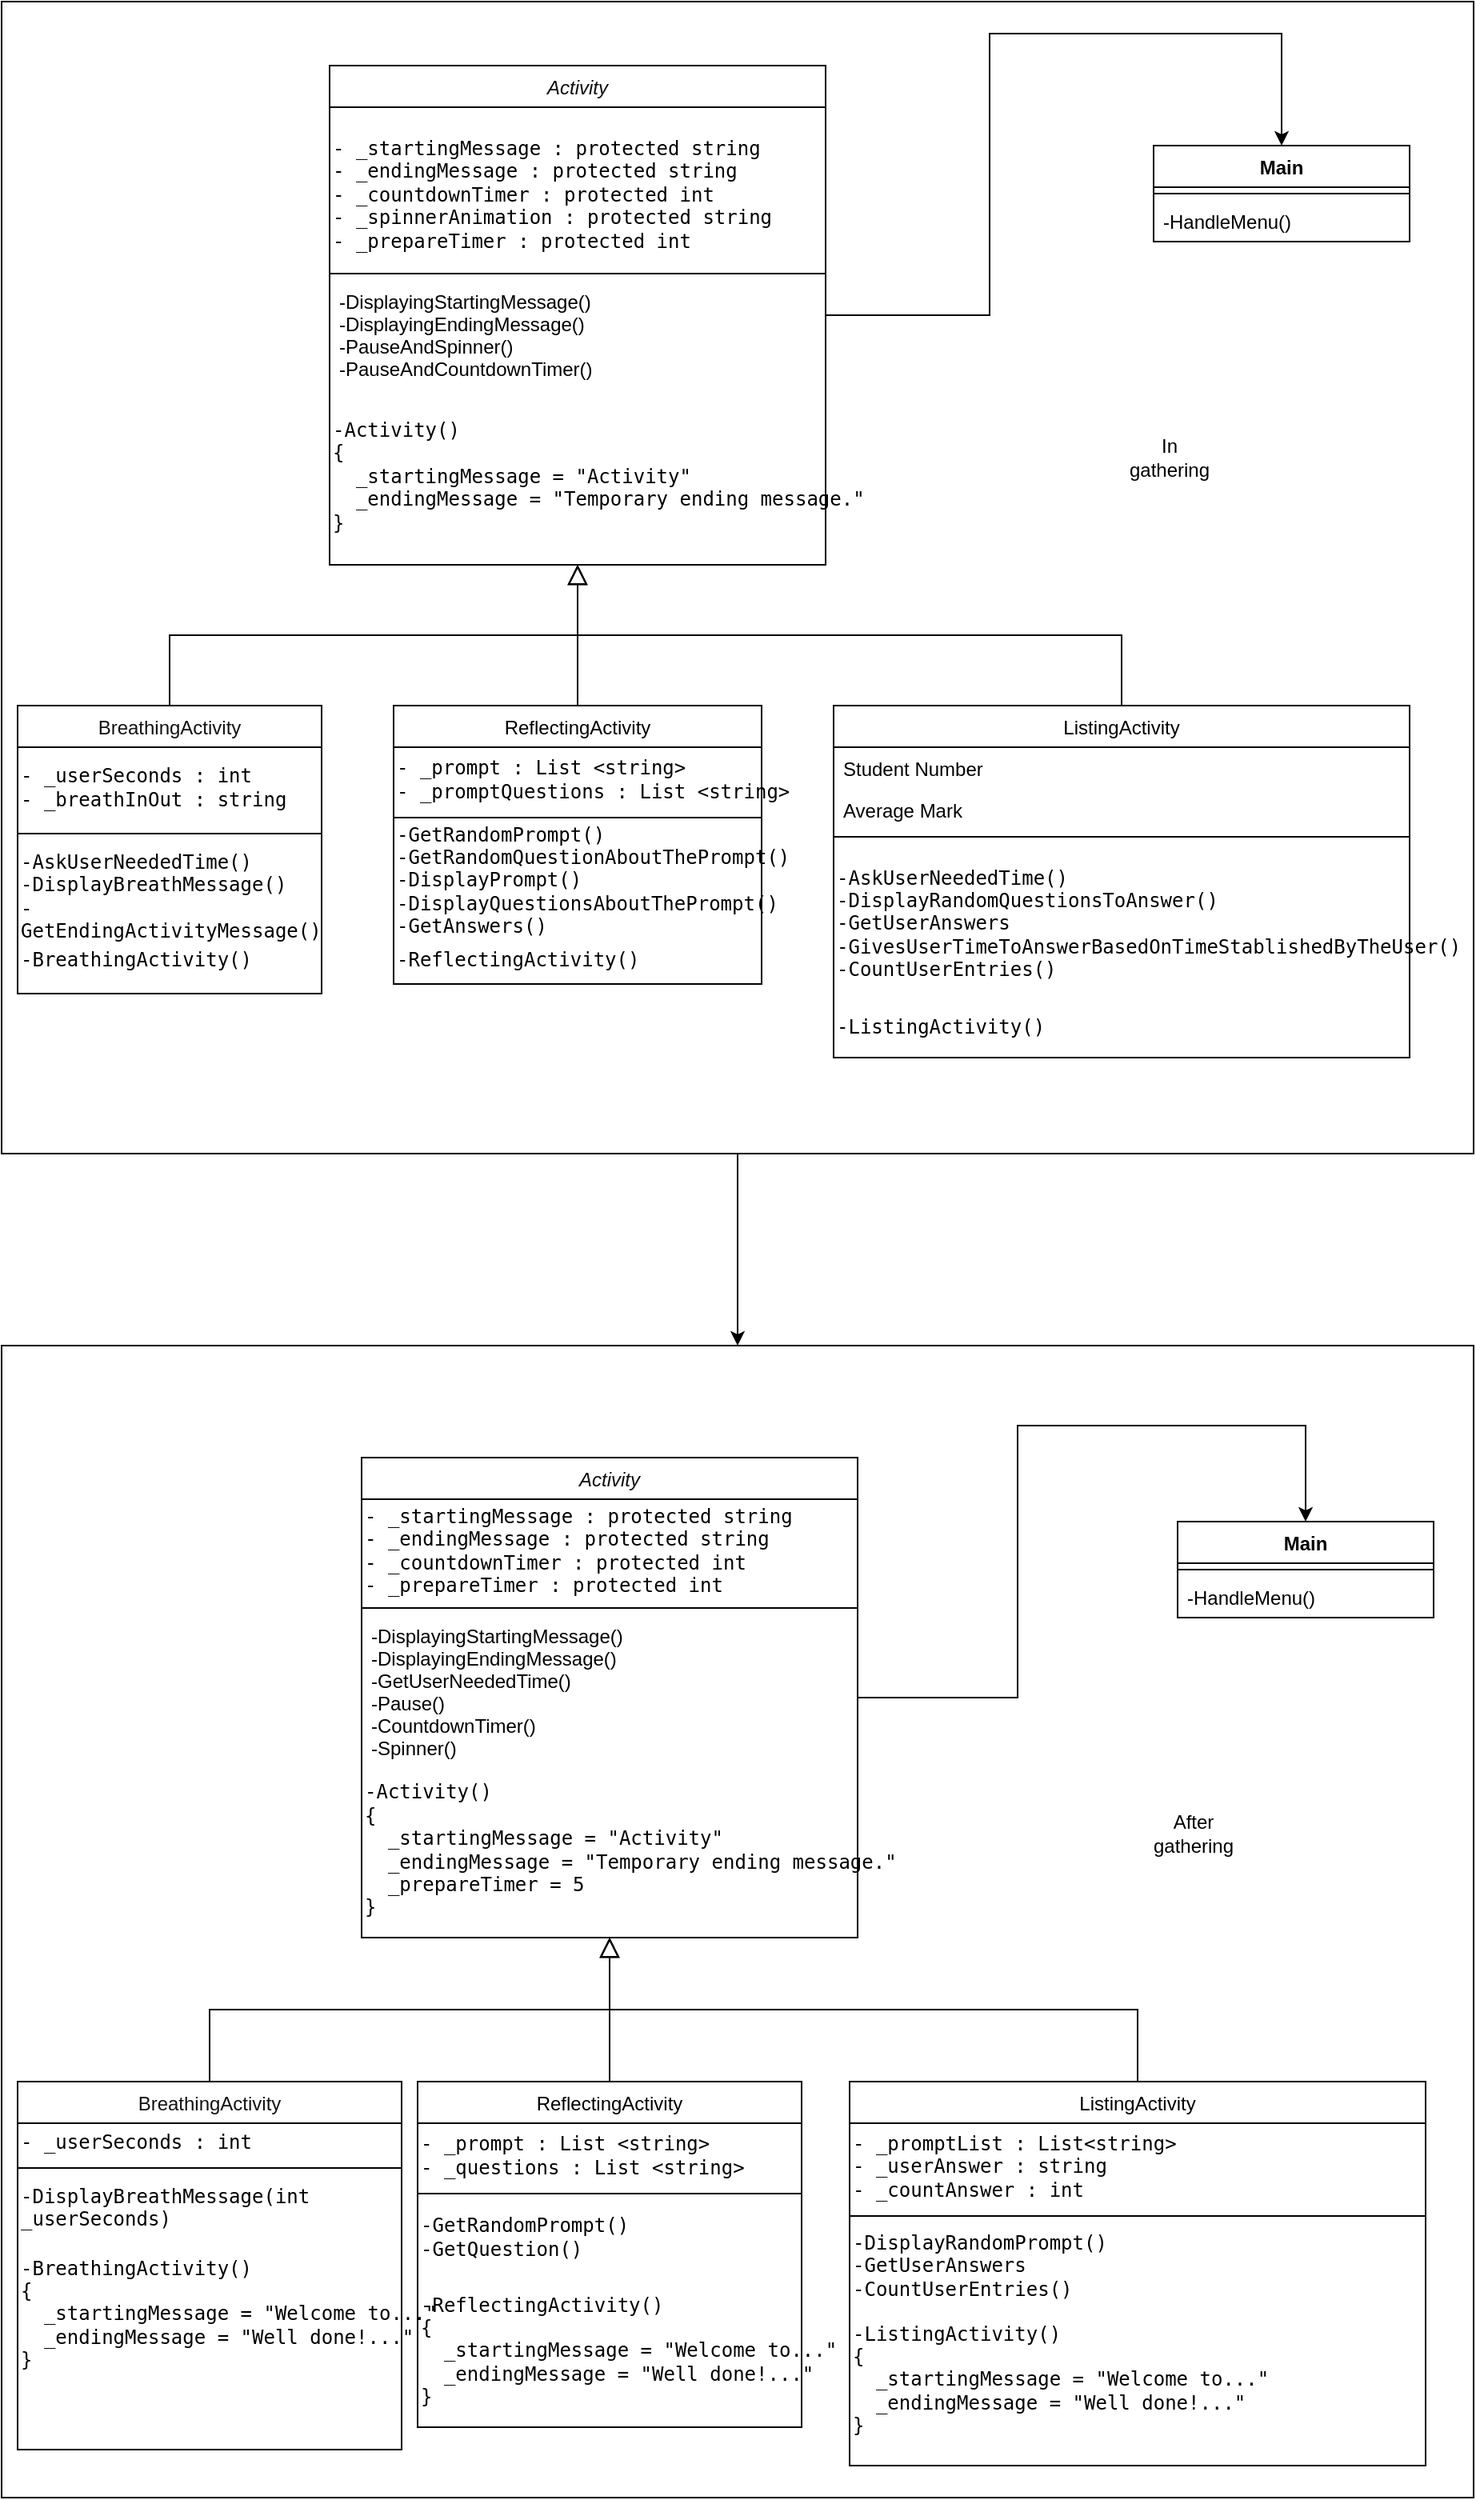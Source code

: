 <mxfile version="20.8.20" type="github">
  <diagram id="C5RBs43oDa-KdzZeNtuy" name="Page-1">
    <mxGraphModel dx="1434" dy="1933" grid="1" gridSize="10" guides="1" tooltips="1" connect="1" arrows="1" fold="1" page="1" pageScale="1" pageWidth="827" pageHeight="1169" math="0" shadow="0">
      <root>
        <mxCell id="WIyWlLk6GJQsqaUBKTNV-0" />
        <mxCell id="WIyWlLk6GJQsqaUBKTNV-1" parent="WIyWlLk6GJQsqaUBKTNV-0" />
        <mxCell id="vblAuWfO58kZHeq2ZTeR-47" style="edgeStyle=orthogonalEdgeStyle;rounded=0;orthogonalLoop=1;jettySize=auto;html=1;entryX=0.5;entryY=0;entryDx=0;entryDy=0;fontColor=#000000;" edge="1" parent="WIyWlLk6GJQsqaUBKTNV-1" source="vblAuWfO58kZHeq2ZTeR-45" target="vblAuWfO58kZHeq2ZTeR-46">
          <mxGeometry relative="1" as="geometry" />
        </mxCell>
        <mxCell id="vblAuWfO58kZHeq2ZTeR-45" value="" style="rounded=0;whiteSpace=wrap;html=1;labelBackgroundColor=#FFFFFF;fontColor=#000000;" vertex="1" parent="WIyWlLk6GJQsqaUBKTNV-1">
          <mxGeometry x="40" y="-80" width="920" height="720" as="geometry" />
        </mxCell>
        <mxCell id="vblAuWfO58kZHeq2ZTeR-42" style="edgeStyle=orthogonalEdgeStyle;rounded=0;orthogonalLoop=1;jettySize=auto;html=1;entryX=0.5;entryY=0;entryDx=0;entryDy=0;fontColor=#000000;" edge="1" parent="WIyWlLk6GJQsqaUBKTNV-1" source="zkfFHV4jXpPFQw0GAbJ--0" target="vblAuWfO58kZHeq2ZTeR-38">
          <mxGeometry relative="1" as="geometry">
            <mxPoint x="740" y="109" as="targetPoint" />
          </mxGeometry>
        </mxCell>
        <mxCell id="zkfFHV4jXpPFQw0GAbJ--0" value="Activity " style="swimlane;fontStyle=2;align=center;verticalAlign=top;childLayout=stackLayout;horizontal=1;startSize=26;horizontalStack=0;resizeParent=1;resizeLast=0;collapsible=1;marginBottom=0;rounded=0;shadow=0;strokeWidth=1;fontColor=#0D0D0D;labelBackgroundColor=none;" parent="WIyWlLk6GJQsqaUBKTNV-1" vertex="1">
          <mxGeometry x="245" y="-40" width="310" height="312" as="geometry">
            <mxRectangle x="230" y="140" width="160" height="26" as="alternateBounds" />
          </mxGeometry>
        </mxCell>
        <mxCell id="vblAuWfO58kZHeq2ZTeR-14" value="&lt;pre style=&quot;font-style: normal; font-variant-ligatures: normal; font-variant-caps: normal; font-weight: 400; letter-spacing: normal; orphans: 2; text-align: start; text-indent: 0px; text-transform: none; widows: 2; word-spacing: 0px; -webkit-text-stroke-width: 0px; text-decoration-thickness: initial; text-decoration-style: initial; text-decoration-color: initial; overflow-wrap: break-word;&quot;&gt;- _startingMessage : protected string&lt;br&gt;- _endingMessage : protected string&lt;br&gt;- _countdownTimer : protected int&lt;br&gt;- _spinnerAnimation : protected string&lt;br&gt;- _prepareTimer : protected int&lt;/pre&gt;" style="text;whiteSpace=wrap;html=1;fontColor=#000000;" vertex="1" parent="zkfFHV4jXpPFQw0GAbJ--0">
          <mxGeometry y="26" width="310" height="100" as="geometry" />
        </mxCell>
        <mxCell id="zkfFHV4jXpPFQw0GAbJ--4" value="" style="line;html=1;strokeWidth=1;align=left;verticalAlign=middle;spacingTop=-1;spacingLeft=3;spacingRight=3;rotatable=0;labelPosition=right;points=[];portConstraint=eastwest;" parent="zkfFHV4jXpPFQw0GAbJ--0" vertex="1">
          <mxGeometry y="126" width="310" height="8" as="geometry" />
        </mxCell>
        <mxCell id="zkfFHV4jXpPFQw0GAbJ--5" value="-DisplayingStartingMessage()&#xa;-DisplayingEndingMessage()&#xa;-PauseAndSpinner()&#xa;-PauseAndCountdownTimer()" style="text;align=left;verticalAlign=top;spacingLeft=4;spacingRight=4;overflow=hidden;rotatable=0;points=[[0,0.5],[1,0.5]];portConstraint=eastwest;" parent="zkfFHV4jXpPFQw0GAbJ--0" vertex="1">
          <mxGeometry y="134" width="310" height="68" as="geometry" />
        </mxCell>
        <mxCell id="vblAuWfO58kZHeq2ZTeR-15" value="&lt;pre style=&quot;font-style: normal; font-variant-ligatures: normal; font-variant-caps: normal; font-weight: 400; letter-spacing: normal; orphans: 2; text-align: start; text-indent: 0px; text-transform: none; widows: 2; word-spacing: 0px; -webkit-text-stroke-width: 0px; text-decoration-thickness: initial; text-decoration-style: initial; text-decoration-color: initial; overflow-wrap: break-word;&quot;&gt;-Activity()&lt;br&gt;{&lt;br&gt;  _startingMessage = &quot;Activity&quot;&lt;br&gt;  _endingMessage = &quot;Temporary ending message.&quot;&lt;br&gt;}&lt;/pre&gt;" style="text;whiteSpace=wrap;html=1;fontColor=#000000;" vertex="1" parent="zkfFHV4jXpPFQw0GAbJ--0">
          <mxGeometry y="202" width="310" height="80" as="geometry" />
        </mxCell>
        <mxCell id="zkfFHV4jXpPFQw0GAbJ--6" value="BreathingActivity " style="swimlane;fontStyle=0;align=center;verticalAlign=top;childLayout=stackLayout;horizontal=1;startSize=26;horizontalStack=0;resizeParent=1;resizeLast=0;collapsible=1;marginBottom=0;rounded=0;shadow=0;strokeWidth=1;fontColor=#121212;labelBackgroundColor=none;" parent="WIyWlLk6GJQsqaUBKTNV-1" vertex="1">
          <mxGeometry x="50" y="360" width="190" height="180" as="geometry">
            <mxRectangle x="130" y="380" width="160" height="26" as="alternateBounds" />
          </mxGeometry>
        </mxCell>
        <mxCell id="vblAuWfO58kZHeq2ZTeR-17" value="&lt;pre style=&quot;font-style: normal; font-variant-ligatures: normal; font-variant-caps: normal; font-weight: 400; letter-spacing: normal; orphans: 2; text-align: start; text-indent: 0px; text-transform: none; widows: 2; word-spacing: 0px; -webkit-text-stroke-width: 0px; text-decoration-thickness: initial; text-decoration-style: initial; text-decoration-color: initial; overflow-wrap: break-word;&quot;&gt;- _userSeconds : int&lt;br&gt;- _breathInOut : string&lt;/pre&gt;" style="text;whiteSpace=wrap;html=1;fontColor=#000000;verticalAlign=middle;" vertex="1" parent="zkfFHV4jXpPFQw0GAbJ--6">
          <mxGeometry y="26" width="190" height="50" as="geometry" />
        </mxCell>
        <mxCell id="zkfFHV4jXpPFQw0GAbJ--9" value="" style="line;html=1;strokeWidth=1;align=left;verticalAlign=middle;spacingTop=-1;spacingLeft=3;spacingRight=3;rotatable=0;labelPosition=right;points=[];portConstraint=eastwest;" parent="zkfFHV4jXpPFQw0GAbJ--6" vertex="1">
          <mxGeometry y="76" width="190" height="8" as="geometry" />
        </mxCell>
        <mxCell id="vblAuWfO58kZHeq2ZTeR-16" value="&lt;font face=&quot;monospace&quot;&gt;&lt;span style=&quot;background-color: initial;&quot;&gt;-AskUserNeededTime()&lt;br&gt;&lt;/span&gt;&lt;span style=&quot;background-color: initial;&quot;&gt;-DisplayBreathMessage()&lt;br&gt;&lt;/span&gt;&lt;span style=&quot;background-color: initial;&quot;&gt;-GetEndingActivityMessage()&lt;br&gt;&lt;/span&gt;&lt;br&gt;&lt;/font&gt;" style="text;whiteSpace=wrap;html=1;fontColor=#000000;" vertex="1" parent="zkfFHV4jXpPFQw0GAbJ--6">
          <mxGeometry y="84" width="190" height="60" as="geometry" />
        </mxCell>
        <mxCell id="vblAuWfO58kZHeq2ZTeR-18" value="&lt;pre style=&quot;font-style: normal; font-variant-ligatures: normal; font-variant-caps: normal; font-weight: 400; letter-spacing: normal; orphans: 2; text-align: start; text-indent: 0px; text-transform: none; widows: 2; word-spacing: 0px; -webkit-text-stroke-width: 0px; text-decoration-thickness: initial; text-decoration-style: initial; text-decoration-color: initial; overflow-wrap: break-word;&quot;&gt;-BreathingActivity()&lt;/pre&gt;" style="text;whiteSpace=wrap;html=1;fontColor=#000000;verticalAlign=middle;" vertex="1" parent="zkfFHV4jXpPFQw0GAbJ--6">
          <mxGeometry y="144" width="190" height="30" as="geometry" />
        </mxCell>
        <mxCell id="zkfFHV4jXpPFQw0GAbJ--12" value="" style="endArrow=block;endSize=10;endFill=0;shadow=0;strokeWidth=1;rounded=0;edgeStyle=elbowEdgeStyle;elbow=vertical;entryX=0.5;entryY=1;entryDx=0;entryDy=0;" parent="WIyWlLk6GJQsqaUBKTNV-1" source="zkfFHV4jXpPFQw0GAbJ--6" target="zkfFHV4jXpPFQw0GAbJ--0" edge="1">
          <mxGeometry width="160" relative="1" as="geometry">
            <mxPoint x="200" y="203" as="sourcePoint" />
            <mxPoint x="300" y="280" as="targetPoint" />
          </mxGeometry>
        </mxCell>
        <mxCell id="vblAuWfO58kZHeq2ZTeR-0" value="ReflectingActivity " style="swimlane;fontStyle=0;align=center;verticalAlign=top;childLayout=stackLayout;horizontal=1;startSize=26;horizontalStack=0;resizeParent=1;resizeLast=0;collapsible=1;marginBottom=0;rounded=0;shadow=0;strokeWidth=1;" vertex="1" parent="WIyWlLk6GJQsqaUBKTNV-1">
          <mxGeometry x="285" y="360" width="230" height="174" as="geometry">
            <mxRectangle x="130" y="380" width="160" height="26" as="alternateBounds" />
          </mxGeometry>
        </mxCell>
        <mxCell id="vblAuWfO58kZHeq2ZTeR-20" value="&lt;pre style=&quot;font-style: normal; font-variant-ligatures: normal; font-variant-caps: normal; font-weight: 400; letter-spacing: normal; orphans: 2; text-align: start; text-indent: 0px; text-transform: none; widows: 2; word-spacing: 0px; -webkit-text-stroke-width: 0px; text-decoration-thickness: initial; text-decoration-style: initial; text-decoration-color: initial; overflow-wrap: break-word;&quot;&gt;- _prompt : List &amp;lt;string&amp;gt;&lt;br&gt;- _promptQuestions : List &amp;lt;string&amp;gt;&lt;/pre&gt;" style="text;whiteSpace=wrap;html=1;fontColor=#000000;verticalAlign=middle;" vertex="1" parent="vblAuWfO58kZHeq2ZTeR-0">
          <mxGeometry y="26" width="230" height="40" as="geometry" />
        </mxCell>
        <mxCell id="vblAuWfO58kZHeq2ZTeR-3" value="" style="line;html=1;strokeWidth=1;align=left;verticalAlign=middle;spacingTop=-1;spacingLeft=3;spacingRight=3;rotatable=0;labelPosition=right;points=[];portConstraint=eastwest;" vertex="1" parent="vblAuWfO58kZHeq2ZTeR-0">
          <mxGeometry y="66" width="230" height="8" as="geometry" />
        </mxCell>
        <mxCell id="vblAuWfO58kZHeq2ZTeR-19" value="&lt;pre style=&quot;font-style: normal; font-variant-ligatures: normal; font-variant-caps: normal; font-weight: 400; letter-spacing: normal; orphans: 2; text-align: start; text-indent: 0px; text-transform: none; widows: 2; word-spacing: 0px; -webkit-text-stroke-width: 0px; text-decoration-thickness: initial; text-decoration-style: initial; text-decoration-color: initial; overflow-wrap: break-word;&quot;&gt;-GetRandomPrompt()&lt;br&gt;-GetRandomQuestionAboutThePrompt()&lt;br&gt;-DisplayPrompt()&lt;br&gt;-DisplayQuestionsAboutThePrompt()&lt;br&gt;-GetAnswers()&lt;/pre&gt;" style="text;whiteSpace=wrap;html=1;fontColor=#000000;verticalAlign=middle;" vertex="1" parent="vblAuWfO58kZHeq2ZTeR-0">
          <mxGeometry y="74" width="230" height="70" as="geometry" />
        </mxCell>
        <mxCell id="vblAuWfO58kZHeq2ZTeR-21" value="&lt;pre style=&quot;font-style: normal; font-variant-ligatures: normal; font-variant-caps: normal; font-weight: 400; letter-spacing: normal; orphans: 2; text-align: start; text-indent: 0px; text-transform: none; widows: 2; word-spacing: 0px; -webkit-text-stroke-width: 0px; text-decoration-thickness: initial; text-decoration-style: initial; text-decoration-color: initial; overflow-wrap: break-word;&quot;&gt;-ReflectingActivity()&lt;/pre&gt;" style="text;whiteSpace=wrap;html=1;fontColor=#000000;verticalAlign=middle;" vertex="1" parent="vblAuWfO58kZHeq2ZTeR-0">
          <mxGeometry y="144" width="230" height="30" as="geometry" />
        </mxCell>
        <mxCell id="vblAuWfO58kZHeq2ZTeR-6" value="" style="endArrow=block;endSize=10;endFill=0;shadow=0;strokeWidth=1;rounded=0;edgeStyle=elbowEdgeStyle;elbow=vertical;entryX=0.5;entryY=1;entryDx=0;entryDy=0;" edge="1" parent="WIyWlLk6GJQsqaUBKTNV-1" source="vblAuWfO58kZHeq2ZTeR-0" target="zkfFHV4jXpPFQw0GAbJ--0">
          <mxGeometry width="160" relative="1" as="geometry">
            <mxPoint x="400" y="203" as="sourcePoint" />
            <mxPoint x="340" y="270" as="targetPoint" />
          </mxGeometry>
        </mxCell>
        <mxCell id="vblAuWfO58kZHeq2ZTeR-7" value="ListingActivity " style="swimlane;fontStyle=0;align=center;verticalAlign=top;childLayout=stackLayout;horizontal=1;startSize=26;horizontalStack=0;resizeParent=1;resizeLast=0;collapsible=1;marginBottom=0;rounded=0;shadow=0;strokeWidth=1;" vertex="1" parent="WIyWlLk6GJQsqaUBKTNV-1">
          <mxGeometry x="560" y="360" width="360" height="220" as="geometry">
            <mxRectangle x="130" y="380" width="160" height="26" as="alternateBounds" />
          </mxGeometry>
        </mxCell>
        <mxCell id="vblAuWfO58kZHeq2ZTeR-8" value="Student Number" style="text;align=left;verticalAlign=top;spacingLeft=4;spacingRight=4;overflow=hidden;rotatable=0;points=[[0,0.5],[1,0.5]];portConstraint=eastwest;" vertex="1" parent="vblAuWfO58kZHeq2ZTeR-7">
          <mxGeometry y="26" width="360" height="26" as="geometry" />
        </mxCell>
        <mxCell id="vblAuWfO58kZHeq2ZTeR-9" value="Average Mark" style="text;align=left;verticalAlign=top;spacingLeft=4;spacingRight=4;overflow=hidden;rotatable=0;points=[[0,0.5],[1,0.5]];portConstraint=eastwest;rounded=0;shadow=0;html=0;" vertex="1" parent="vblAuWfO58kZHeq2ZTeR-7">
          <mxGeometry y="52" width="360" height="26" as="geometry" />
        </mxCell>
        <mxCell id="vblAuWfO58kZHeq2ZTeR-10" value="" style="line;html=1;strokeWidth=1;align=left;verticalAlign=middle;spacingTop=-1;spacingLeft=3;spacingRight=3;rotatable=0;labelPosition=right;points=[];portConstraint=eastwest;" vertex="1" parent="vblAuWfO58kZHeq2ZTeR-7">
          <mxGeometry y="78" width="360" height="8" as="geometry" />
        </mxCell>
        <mxCell id="vblAuWfO58kZHeq2ZTeR-22" value="&lt;pre style=&quot;font-style: normal; font-variant-ligatures: normal; font-variant-caps: normal; font-weight: 400; letter-spacing: normal; orphans: 2; text-align: start; text-indent: 0px; text-transform: none; widows: 2; word-spacing: 0px; -webkit-text-stroke-width: 0px; text-decoration-thickness: initial; text-decoration-style: initial; text-decoration-color: initial; overflow-wrap: break-word;&quot;&gt;-AskUserNeededTime()&lt;br&gt;-DisplayRandomQuestionsToAnswer()&lt;br&gt;-GetUserAnswers&lt;br&gt;-GivesUserTimeToAnswerBasedOnTimeStablishedByTheUser()&lt;br&gt;-CountUserEntries()&lt;/pre&gt;" style="text;whiteSpace=wrap;html=1;fontColor=#000000;verticalAlign=middle;" vertex="1" parent="vblAuWfO58kZHeq2ZTeR-7">
          <mxGeometry y="86" width="360" height="100" as="geometry" />
        </mxCell>
        <mxCell id="vblAuWfO58kZHeq2ZTeR-23" value="&lt;pre style=&quot;font-style: normal; font-variant-ligatures: normal; font-variant-caps: normal; font-weight: 400; letter-spacing: normal; orphans: 2; text-align: start; text-indent: 0px; text-transform: none; widows: 2; word-spacing: 0px; -webkit-text-stroke-width: 0px; text-decoration-thickness: initial; text-decoration-style: initial; text-decoration-color: initial; overflow-wrap: break-word;&quot;&gt;-ListingActivity()&lt;/pre&gt;" style="text;whiteSpace=wrap;html=1;fontColor=#000000;verticalAlign=middle;" vertex="1" parent="vblAuWfO58kZHeq2ZTeR-7">
          <mxGeometry y="186" width="360" height="30" as="geometry" />
        </mxCell>
        <mxCell id="vblAuWfO58kZHeq2ZTeR-13" value="" style="endArrow=block;endSize=10;endFill=0;shadow=0;strokeWidth=1;rounded=0;edgeStyle=elbowEdgeStyle;elbow=vertical;entryX=0.5;entryY=1;entryDx=0;entryDy=0;" edge="1" parent="WIyWlLk6GJQsqaUBKTNV-1" source="vblAuWfO58kZHeq2ZTeR-7" target="zkfFHV4jXpPFQw0GAbJ--0">
          <mxGeometry width="160" relative="1" as="geometry">
            <mxPoint x="600" y="203" as="sourcePoint" />
            <mxPoint x="350" y="280" as="targetPoint" />
          </mxGeometry>
        </mxCell>
        <mxCell id="vblAuWfO58kZHeq2ZTeR-38" value="Main" style="swimlane;fontStyle=1;align=center;verticalAlign=top;childLayout=stackLayout;horizontal=1;startSize=26;horizontalStack=0;resizeParent=1;resizeParentMax=0;resizeLast=0;collapsible=1;marginBottom=0;labelBackgroundColor=none;fontColor=#000000;" vertex="1" parent="WIyWlLk6GJQsqaUBKTNV-1">
          <mxGeometry x="760" y="10" width="160" height="60" as="geometry" />
        </mxCell>
        <mxCell id="vblAuWfO58kZHeq2ZTeR-40" value="" style="line;strokeWidth=1;fillColor=none;align=left;verticalAlign=middle;spacingTop=-1;spacingLeft=3;spacingRight=3;rotatable=0;labelPosition=right;points=[];portConstraint=eastwest;strokeColor=inherit;labelBackgroundColor=none;fontColor=#000000;" vertex="1" parent="vblAuWfO58kZHeq2ZTeR-38">
          <mxGeometry y="26" width="160" height="8" as="geometry" />
        </mxCell>
        <mxCell id="vblAuWfO58kZHeq2ZTeR-41" value="-HandleMenu()" style="text;strokeColor=none;fillColor=none;align=left;verticalAlign=top;spacingLeft=4;spacingRight=4;overflow=hidden;rotatable=0;points=[[0,0.5],[1,0.5]];portConstraint=eastwest;fontColor=#000000;" vertex="1" parent="vblAuWfO58kZHeq2ZTeR-38">
          <mxGeometry y="34" width="160" height="26" as="geometry" />
        </mxCell>
        <mxCell id="vblAuWfO58kZHeq2ZTeR-46" value="" style="rounded=0;whiteSpace=wrap;html=1;labelBackgroundColor=#FFFFFF;fontColor=#000000;" vertex="1" parent="WIyWlLk6GJQsqaUBKTNV-1">
          <mxGeometry x="40" y="760" width="920" height="720" as="geometry" />
        </mxCell>
        <mxCell id="vblAuWfO58kZHeq2ZTeR-49" value="In gathering" style="text;strokeColor=none;align=center;fillColor=none;html=1;verticalAlign=middle;whiteSpace=wrap;rounded=0;fontColor=#000000;" vertex="1" parent="WIyWlLk6GJQsqaUBKTNV-1">
          <mxGeometry x="740" y="190" width="60" height="30" as="geometry" />
        </mxCell>
        <mxCell id="vblAuWfO58kZHeq2ZTeR-81" style="edgeStyle=orthogonalEdgeStyle;rounded=0;orthogonalLoop=1;jettySize=auto;html=1;entryX=0.5;entryY=0;entryDx=0;entryDy=0;fontColor=#000000;" edge="1" parent="WIyWlLk6GJQsqaUBKTNV-1" source="vblAuWfO58kZHeq2ZTeR-82" target="vblAuWfO58kZHeq2ZTeR-106">
          <mxGeometry relative="1" as="geometry">
            <mxPoint x="755" y="969" as="targetPoint" />
          </mxGeometry>
        </mxCell>
        <mxCell id="vblAuWfO58kZHeq2ZTeR-82" value="Activity " style="swimlane;fontStyle=2;align=center;verticalAlign=top;childLayout=stackLayout;horizontal=1;startSize=26;horizontalStack=0;resizeParent=1;resizeLast=0;collapsible=1;marginBottom=0;rounded=0;shadow=0;strokeWidth=1;fontColor=#0D0D0D;labelBackgroundColor=none;" vertex="1" parent="WIyWlLk6GJQsqaUBKTNV-1">
          <mxGeometry x="265" y="830" width="310" height="300" as="geometry">
            <mxRectangle x="230" y="140" width="160" height="26" as="alternateBounds" />
          </mxGeometry>
        </mxCell>
        <mxCell id="vblAuWfO58kZHeq2ZTeR-83" value="&lt;pre style=&quot;font-style: normal; font-variant-ligatures: normal; font-variant-caps: normal; font-weight: 400; letter-spacing: normal; orphans: 2; text-align: start; text-indent: 0px; text-transform: none; widows: 2; word-spacing: 0px; -webkit-text-stroke-width: 0px; text-decoration-thickness: initial; text-decoration-style: initial; text-decoration-color: initial; overflow-wrap: break-word;&quot;&gt;- _startingMessage : protected string&lt;br&gt;- _endingMessage : protected string&lt;br&gt;- _countdownTimer : protected int&lt;br&gt;- _prepareTimer : protected int &lt;/pre&gt;" style="text;whiteSpace=wrap;html=1;fontColor=#000000;verticalAlign=middle;" vertex="1" parent="vblAuWfO58kZHeq2ZTeR-82">
          <mxGeometry y="26" width="310" height="64" as="geometry" />
        </mxCell>
        <mxCell id="vblAuWfO58kZHeq2ZTeR-84" value="" style="line;html=1;strokeWidth=1;align=left;verticalAlign=middle;spacingTop=-1;spacingLeft=3;spacingRight=3;rotatable=0;labelPosition=right;points=[];portConstraint=eastwest;" vertex="1" parent="vblAuWfO58kZHeq2ZTeR-82">
          <mxGeometry y="90" width="310" height="8" as="geometry" />
        </mxCell>
        <mxCell id="vblAuWfO58kZHeq2ZTeR-85" value="-DisplayingStartingMessage()&#xa;-DisplayingEndingMessage()&#xa;-GetUserNeededTime()&#xa;-Pause()&#xa;-CountdownTimer()&#xa;-Spinner()" style="text;align=left;verticalAlign=top;spacingLeft=4;spacingRight=4;overflow=hidden;rotatable=0;points=[[0,0.5],[1,0.5]];portConstraint=eastwest;" vertex="1" parent="vblAuWfO58kZHeq2ZTeR-82">
          <mxGeometry y="98" width="310" height="92" as="geometry" />
        </mxCell>
        <mxCell id="vblAuWfO58kZHeq2ZTeR-86" value="&lt;pre style=&quot;font-style: normal; font-variant-ligatures: normal; font-variant-caps: normal; font-weight: 400; letter-spacing: normal; orphans: 2; text-align: start; text-indent: 0px; text-transform: none; widows: 2; word-spacing: 0px; -webkit-text-stroke-width: 0px; text-decoration-thickness: initial; text-decoration-style: initial; text-decoration-color: initial; overflow-wrap: break-word;&quot;&gt;&lt;span style=&quot;background-color: initial; white-space: normal;&quot;&gt;-Activity()&lt;br&gt;&lt;/span&gt;{&lt;br/&gt;  _startingMessage = &quot;Activity&quot;&lt;br/&gt;  _endingMessage = &quot;Temporary ending message.&quot;&lt;br/&gt;  _prepareTimer = 5&lt;br/&gt;}&lt;/pre&gt;" style="text;whiteSpace=wrap;html=1;fontColor=#000000;verticalAlign=middle;" vertex="1" parent="vblAuWfO58kZHeq2ZTeR-82">
          <mxGeometry y="190" width="310" height="110" as="geometry" />
        </mxCell>
        <mxCell id="vblAuWfO58kZHeq2ZTeR-87" value="BreathingActivity " style="swimlane;fontStyle=0;align=center;verticalAlign=top;childLayout=stackLayout;horizontal=1;startSize=26;horizontalStack=0;resizeParent=1;resizeLast=0;collapsible=1;marginBottom=0;rounded=0;shadow=0;strokeWidth=1;fontColor=#121212;labelBackgroundColor=none;" vertex="1" parent="WIyWlLk6GJQsqaUBKTNV-1">
          <mxGeometry x="50" y="1220" width="240" height="230" as="geometry">
            <mxRectangle x="130" y="380" width="160" height="26" as="alternateBounds" />
          </mxGeometry>
        </mxCell>
        <mxCell id="vblAuWfO58kZHeq2ZTeR-88" value="&lt;pre style=&quot;font-style: normal; font-variant-ligatures: normal; font-variant-caps: normal; font-weight: 400; letter-spacing: normal; orphans: 2; text-align: start; text-indent: 0px; text-transform: none; widows: 2; word-spacing: 0px; -webkit-text-stroke-width: 0px; text-decoration-thickness: initial; text-decoration-style: initial; text-decoration-color: initial; overflow-wrap: break-word;&quot;&gt;- _userSeconds : int&lt;br&gt;&lt;/pre&gt;" style="text;whiteSpace=wrap;html=1;fontColor=#000000;verticalAlign=middle;" vertex="1" parent="vblAuWfO58kZHeq2ZTeR-87">
          <mxGeometry y="26" width="240" height="24" as="geometry" />
        </mxCell>
        <mxCell id="vblAuWfO58kZHeq2ZTeR-89" value="" style="line;html=1;strokeWidth=1;align=left;verticalAlign=middle;spacingTop=-1;spacingLeft=3;spacingRight=3;rotatable=0;labelPosition=right;points=[];portConstraint=eastwest;" vertex="1" parent="vblAuWfO58kZHeq2ZTeR-87">
          <mxGeometry y="50" width="240" height="8" as="geometry" />
        </mxCell>
        <mxCell id="vblAuWfO58kZHeq2ZTeR-90" value="&lt;font face=&quot;monospace&quot;&gt;&lt;span style=&quot;background-color: initial;&quot;&gt;-DisplayBreathMessage(int _userSeconds)&lt;br&gt;&lt;/span&gt;&lt;br&gt;&lt;/font&gt;" style="text;whiteSpace=wrap;html=1;fontColor=#000000;" vertex="1" parent="vblAuWfO58kZHeq2ZTeR-87">
          <mxGeometry y="58" width="240" height="42" as="geometry" />
        </mxCell>
        <mxCell id="vblAuWfO58kZHeq2ZTeR-91" value="&lt;pre style=&quot;font-style: normal; font-variant-ligatures: normal; font-variant-caps: normal; font-weight: 400; letter-spacing: normal; orphans: 2; text-align: start; text-indent: 0px; text-transform: none; widows: 2; word-spacing: 0px; -webkit-text-stroke-width: 0px; text-decoration-thickness: initial; text-decoration-style: initial; text-decoration-color: initial; overflow-wrap: break-word;&quot;&gt;-BreathingActivity()&lt;br&gt;{&lt;br/&gt;  _startingMessage = &quot;Welcome to...&quot;&lt;br/&gt;  _endingMessage = &quot;Well done!...&quot;&lt;br/&gt;}&lt;/pre&gt;" style="text;whiteSpace=wrap;html=1;fontColor=#000000;verticalAlign=middle;" vertex="1" parent="vblAuWfO58kZHeq2ZTeR-87">
          <mxGeometry y="100" width="240" height="90" as="geometry" />
        </mxCell>
        <mxCell id="vblAuWfO58kZHeq2ZTeR-92" value="" style="endArrow=block;endSize=10;endFill=0;shadow=0;strokeWidth=1;rounded=0;edgeStyle=elbowEdgeStyle;elbow=vertical;entryX=0.5;entryY=1;entryDx=0;entryDy=0;" edge="1" parent="WIyWlLk6GJQsqaUBKTNV-1" source="vblAuWfO58kZHeq2ZTeR-87" target="vblAuWfO58kZHeq2ZTeR-82">
          <mxGeometry width="160" relative="1" as="geometry">
            <mxPoint x="215" y="1063" as="sourcePoint" />
            <mxPoint x="315" y="1140" as="targetPoint" />
          </mxGeometry>
        </mxCell>
        <mxCell id="vblAuWfO58kZHeq2ZTeR-93" value="ReflectingActivity " style="swimlane;fontStyle=0;align=center;verticalAlign=top;childLayout=stackLayout;horizontal=1;startSize=26;horizontalStack=0;resizeParent=1;resizeLast=0;collapsible=1;marginBottom=0;rounded=0;shadow=0;strokeWidth=1;" vertex="1" parent="WIyWlLk6GJQsqaUBKTNV-1">
          <mxGeometry x="300" y="1220" width="240" height="216" as="geometry">
            <mxRectangle x="130" y="380" width="160" height="26" as="alternateBounds" />
          </mxGeometry>
        </mxCell>
        <mxCell id="vblAuWfO58kZHeq2ZTeR-94" value="&lt;pre style=&quot;font-style: normal; font-variant-ligatures: normal; font-variant-caps: normal; font-weight: 400; letter-spacing: normal; orphans: 2; text-align: start; text-indent: 0px; text-transform: none; widows: 2; word-spacing: 0px; -webkit-text-stroke-width: 0px; text-decoration-thickness: initial; text-decoration-style: initial; text-decoration-color: initial; overflow-wrap: break-word;&quot;&gt;- _prompt : List &amp;lt;string&amp;gt;&lt;br&gt;- _questions : List &amp;lt;string&amp;gt;&lt;/pre&gt;" style="text;whiteSpace=wrap;html=1;fontColor=#000000;verticalAlign=middle;" vertex="1" parent="vblAuWfO58kZHeq2ZTeR-93">
          <mxGeometry y="26" width="240" height="40" as="geometry" />
        </mxCell>
        <mxCell id="vblAuWfO58kZHeq2ZTeR-95" value="" style="line;html=1;strokeWidth=1;align=left;verticalAlign=middle;spacingTop=-1;spacingLeft=3;spacingRight=3;rotatable=0;labelPosition=right;points=[];portConstraint=eastwest;" vertex="1" parent="vblAuWfO58kZHeq2ZTeR-93">
          <mxGeometry y="66" width="240" height="8" as="geometry" />
        </mxCell>
        <mxCell id="vblAuWfO58kZHeq2ZTeR-96" value="&lt;pre style=&quot;font-style: normal; font-variant-ligatures: normal; font-variant-caps: normal; font-weight: 400; letter-spacing: normal; orphans: 2; text-align: start; text-indent: 0px; text-transform: none; widows: 2; word-spacing: 0px; -webkit-text-stroke-width: 0px; text-decoration-thickness: initial; text-decoration-style: initial; text-decoration-color: initial; overflow-wrap: break-word;&quot;&gt;-GetRandomPrompt()&lt;br&gt;-GetQuestion()&lt;br&gt;&lt;/pre&gt;" style="text;whiteSpace=wrap;html=1;fontColor=#000000;verticalAlign=middle;" vertex="1" parent="vblAuWfO58kZHeq2ZTeR-93">
          <mxGeometry y="74" width="240" height="46" as="geometry" />
        </mxCell>
        <mxCell id="vblAuWfO58kZHeq2ZTeR-97" value="&lt;pre style=&quot;font-style: normal; font-variant-ligatures: normal; font-variant-caps: normal; font-weight: 400; letter-spacing: normal; orphans: 2; text-align: start; text-indent: 0px; text-transform: none; widows: 2; word-spacing: 0px; -webkit-text-stroke-width: 0px; text-decoration-thickness: initial; text-decoration-style: initial; text-decoration-color: initial; overflow-wrap: break-word;&quot;&gt;-ReflectingActivity()&lt;br&gt;{&lt;br/&gt;  _startingMessage = &quot;Welcome to...&quot;&lt;br/&gt;  _endingMessage = &quot;Well done!...&quot;&lt;br&gt;}&lt;/pre&gt;" style="text;whiteSpace=wrap;html=1;fontColor=#000000;verticalAlign=middle;" vertex="1" parent="vblAuWfO58kZHeq2ZTeR-93">
          <mxGeometry y="120" width="240" height="96" as="geometry" />
        </mxCell>
        <mxCell id="vblAuWfO58kZHeq2ZTeR-98" value="" style="endArrow=block;endSize=10;endFill=0;shadow=0;strokeWidth=1;rounded=0;edgeStyle=elbowEdgeStyle;elbow=vertical;entryX=0.5;entryY=1;entryDx=0;entryDy=0;" edge="1" parent="WIyWlLk6GJQsqaUBKTNV-1" source="vblAuWfO58kZHeq2ZTeR-93" target="vblAuWfO58kZHeq2ZTeR-82">
          <mxGeometry width="160" relative="1" as="geometry">
            <mxPoint x="415" y="1063" as="sourcePoint" />
            <mxPoint x="355" y="1130" as="targetPoint" />
          </mxGeometry>
        </mxCell>
        <mxCell id="vblAuWfO58kZHeq2ZTeR-99" value="ListingActivity " style="swimlane;fontStyle=0;align=center;verticalAlign=top;childLayout=stackLayout;horizontal=1;startSize=26;horizontalStack=0;resizeParent=1;resizeLast=0;collapsible=1;marginBottom=0;rounded=0;shadow=0;strokeWidth=1;" vertex="1" parent="WIyWlLk6GJQsqaUBKTNV-1">
          <mxGeometry x="570" y="1220" width="360" height="240" as="geometry">
            <mxRectangle x="130" y="380" width="160" height="26" as="alternateBounds" />
          </mxGeometry>
        </mxCell>
        <mxCell id="vblAuWfO58kZHeq2ZTeR-111" value="&lt;pre style=&quot;font-style: normal; font-variant-ligatures: normal; font-variant-caps: normal; font-weight: 400; letter-spacing: normal; orphans: 2; text-align: start; text-indent: 0px; text-transform: none; widows: 2; word-spacing: 0px; -webkit-text-stroke-width: 0px; text-decoration-thickness: initial; text-decoration-style: initial; text-decoration-color: initial; overflow-wrap: break-word;&quot;&gt;- _promptList : List&amp;lt;string&amp;gt;&lt;br&gt;- _userAnswer : string&lt;br&gt;- _countAnswer : int&lt;/pre&gt;" style="text;whiteSpace=wrap;html=1;fontColor=#000000;verticalAlign=middle;" vertex="1" parent="vblAuWfO58kZHeq2ZTeR-99">
          <mxGeometry y="26" width="360" height="54" as="geometry" />
        </mxCell>
        <mxCell id="vblAuWfO58kZHeq2ZTeR-102" value="" style="line;html=1;strokeWidth=1;align=left;verticalAlign=middle;spacingTop=-1;spacingLeft=3;spacingRight=3;rotatable=0;labelPosition=right;points=[];portConstraint=eastwest;" vertex="1" parent="vblAuWfO58kZHeq2ZTeR-99">
          <mxGeometry y="80" width="360" height="8" as="geometry" />
        </mxCell>
        <mxCell id="vblAuWfO58kZHeq2ZTeR-103" value="&lt;pre style=&quot;font-style: normal; font-variant-ligatures: normal; font-variant-caps: normal; font-weight: 400; letter-spacing: normal; orphans: 2; text-align: start; text-indent: 0px; text-transform: none; widows: 2; word-spacing: 0px; -webkit-text-stroke-width: 0px; text-decoration-thickness: initial; text-decoration-style: initial; text-decoration-color: initial; overflow-wrap: break-word;&quot;&gt;-DisplayRandomPrompt()&lt;br&gt;-GetUserAnswers&lt;br&gt;-CountUserEntries()&lt;/pre&gt;" style="text;whiteSpace=wrap;html=1;fontColor=#000000;verticalAlign=middle;" vertex="1" parent="vblAuWfO58kZHeq2ZTeR-99">
          <mxGeometry y="88" width="360" height="54" as="geometry" />
        </mxCell>
        <mxCell id="vblAuWfO58kZHeq2ZTeR-104" value="&lt;pre style=&quot;font-style: normal; font-variant-ligatures: normal; font-variant-caps: normal; font-weight: 400; letter-spacing: normal; orphans: 2; text-align: start; text-indent: 0px; text-transform: none; widows: 2; word-spacing: 0px; -webkit-text-stroke-width: 0px; text-decoration-thickness: initial; text-decoration-style: initial; text-decoration-color: initial; overflow-wrap: break-word;&quot;&gt;&lt;pre style=&quot;border-color: var(--border-color); overflow-wrap: break-word;&quot;&gt;-ListingActivity()&lt;br style=&quot;border-color: var(--border-color);&quot;&gt;{&lt;br style=&quot;border-color: var(--border-color);&quot;&gt;  _startingMessage = &quot;Welcome to...&quot;&lt;br style=&quot;border-color: var(--border-color);&quot;&gt;  _endingMessage = &quot;Well done!...&quot;&lt;br style=&quot;border-color: var(--border-color);&quot;&gt;}&lt;/pre&gt;&lt;/pre&gt;" style="text;whiteSpace=wrap;html=1;fontColor=#000000;verticalAlign=middle;" vertex="1" parent="vblAuWfO58kZHeq2ZTeR-99">
          <mxGeometry y="142" width="360" height="88" as="geometry" />
        </mxCell>
        <mxCell id="vblAuWfO58kZHeq2ZTeR-105" value="" style="endArrow=block;endSize=10;endFill=0;shadow=0;strokeWidth=1;rounded=0;edgeStyle=elbowEdgeStyle;elbow=vertical;entryX=0.5;entryY=1;entryDx=0;entryDy=0;" edge="1" parent="WIyWlLk6GJQsqaUBKTNV-1" source="vblAuWfO58kZHeq2ZTeR-99" target="vblAuWfO58kZHeq2ZTeR-82">
          <mxGeometry width="160" relative="1" as="geometry">
            <mxPoint x="615" y="1063" as="sourcePoint" />
            <mxPoint x="365" y="1140" as="targetPoint" />
          </mxGeometry>
        </mxCell>
        <mxCell id="vblAuWfO58kZHeq2ZTeR-106" value="Main" style="swimlane;fontStyle=1;align=center;verticalAlign=top;childLayout=stackLayout;horizontal=1;startSize=26;horizontalStack=0;resizeParent=1;resizeParentMax=0;resizeLast=0;collapsible=1;marginBottom=0;labelBackgroundColor=none;fontColor=#000000;" vertex="1" parent="WIyWlLk6GJQsqaUBKTNV-1">
          <mxGeometry x="775" y="870" width="160" height="60" as="geometry" />
        </mxCell>
        <mxCell id="vblAuWfO58kZHeq2ZTeR-107" value="" style="line;strokeWidth=1;fillColor=none;align=left;verticalAlign=middle;spacingTop=-1;spacingLeft=3;spacingRight=3;rotatable=0;labelPosition=right;points=[];portConstraint=eastwest;strokeColor=inherit;labelBackgroundColor=none;fontColor=#000000;" vertex="1" parent="vblAuWfO58kZHeq2ZTeR-106">
          <mxGeometry y="26" width="160" height="8" as="geometry" />
        </mxCell>
        <mxCell id="vblAuWfO58kZHeq2ZTeR-108" value="-HandleMenu()" style="text;strokeColor=none;fillColor=none;align=left;verticalAlign=top;spacingLeft=4;spacingRight=4;overflow=hidden;rotatable=0;points=[[0,0.5],[1,0.5]];portConstraint=eastwest;fontColor=#000000;" vertex="1" parent="vblAuWfO58kZHeq2ZTeR-106">
          <mxGeometry y="34" width="160" height="26" as="geometry" />
        </mxCell>
        <mxCell id="vblAuWfO58kZHeq2ZTeR-109" value="After gathering" style="text;strokeColor=none;align=center;fillColor=none;html=1;verticalAlign=middle;whiteSpace=wrap;rounded=0;fontColor=#000000;" vertex="1" parent="WIyWlLk6GJQsqaUBKTNV-1">
          <mxGeometry x="755" y="1050" width="60" height="30" as="geometry" />
        </mxCell>
      </root>
    </mxGraphModel>
  </diagram>
</mxfile>
